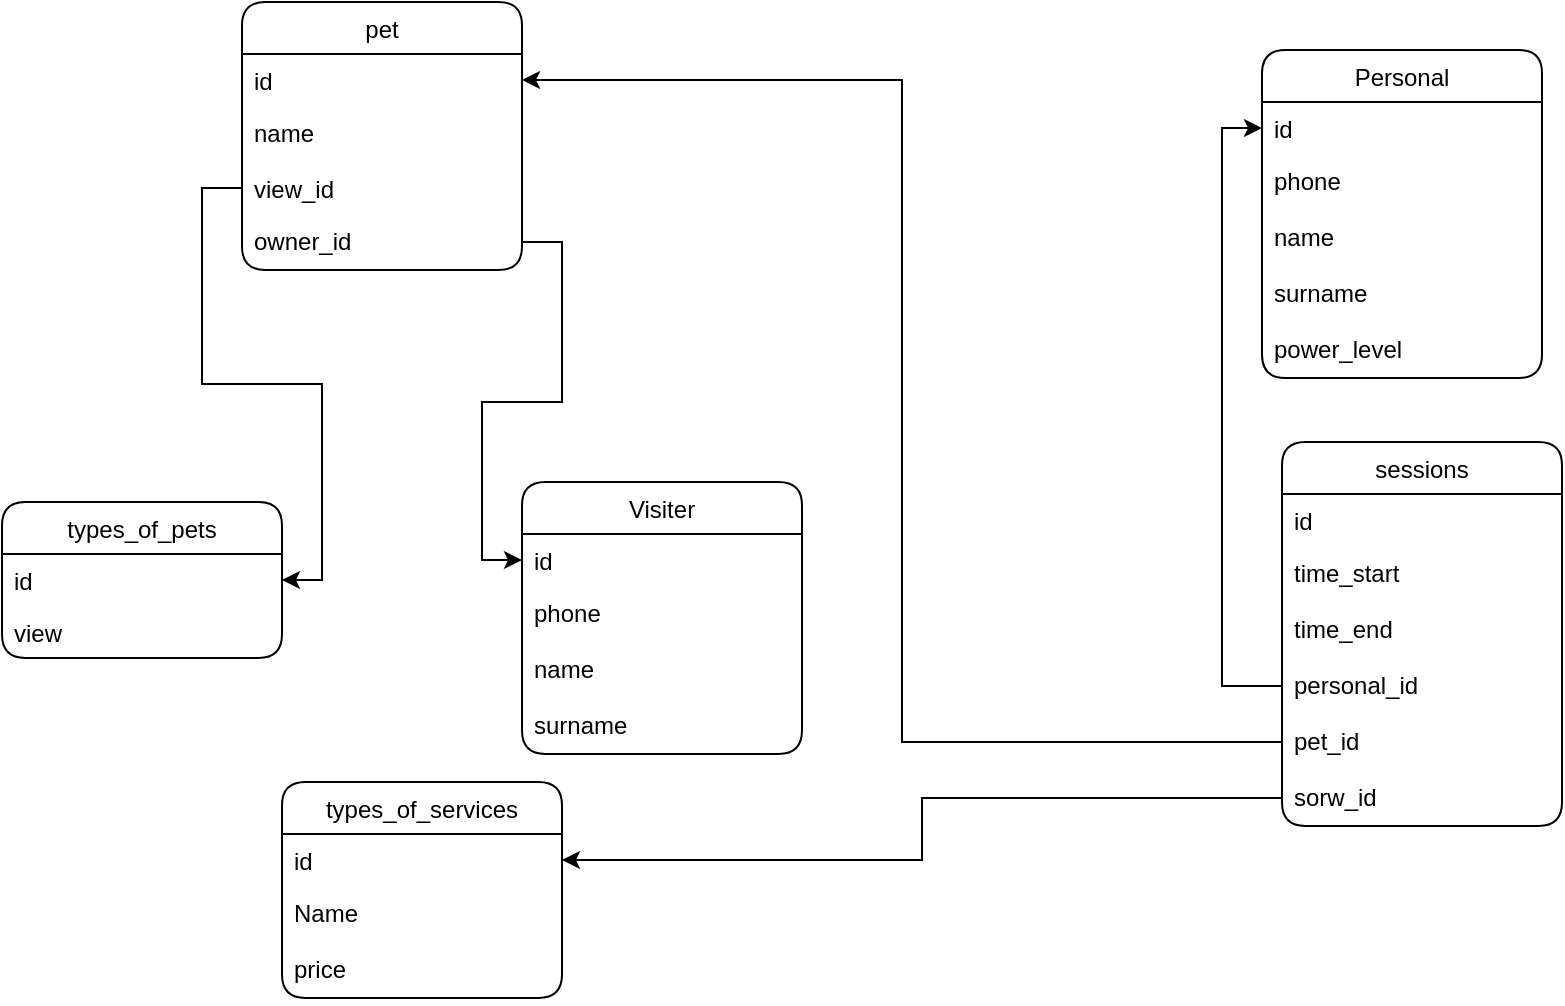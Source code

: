 <mxfile version="20.5.3" type="device"><diagram id="Ulc002I4-CXRg7rzfWcE" name="Страница 1"><mxGraphModel dx="1502" dy="724" grid="1" gridSize="10" guides="1" tooltips="1" connect="1" arrows="1" fold="1" page="1" pageScale="1" pageWidth="827" pageHeight="1169" math="0" shadow="0"><root><mxCell id="0"/><mxCell id="1" parent="0"/><mxCell id="hzGDxLUB0dOeA8XzOo1Z-1" value="types_of_pets" style="swimlane;fontStyle=0;childLayout=stackLayout;horizontal=1;startSize=26;fillColor=none;horizontalStack=0;resizeParent=1;resizeParentMax=0;resizeLast=0;collapsible=1;marginBottom=0;rounded=1;sketch=0;" parent="1" vertex="1"><mxGeometry x="20" y="270" width="140" height="78" as="geometry"/></mxCell><mxCell id="hzGDxLUB0dOeA8XzOo1Z-2" value="id" style="text;strokeColor=none;fillColor=none;align=left;verticalAlign=top;spacingLeft=4;spacingRight=4;overflow=hidden;rotatable=0;points=[[0,0.5],[1,0.5]];portConstraint=eastwest;" parent="hzGDxLUB0dOeA8XzOo1Z-1" vertex="1"><mxGeometry y="26" width="140" height="26" as="geometry"/></mxCell><mxCell id="hzGDxLUB0dOeA8XzOo1Z-3" value="view" style="text;strokeColor=none;fillColor=none;align=left;verticalAlign=top;spacingLeft=4;spacingRight=4;overflow=hidden;rotatable=0;points=[[0,0.5],[1,0.5]];portConstraint=eastwest;rounded=1;sketch=0;" parent="hzGDxLUB0dOeA8XzOo1Z-1" vertex="1"><mxGeometry y="52" width="140" height="26" as="geometry"/></mxCell><mxCell id="hzGDxLUB0dOeA8XzOo1Z-4" value="Visiter" style="swimlane;fontStyle=0;childLayout=stackLayout;horizontal=1;startSize=26;fillColor=none;horizontalStack=0;resizeParent=1;resizeParentMax=0;resizeLast=0;collapsible=1;marginBottom=0;verticalAlign=middle;rounded=1;" parent="1" vertex="1"><mxGeometry x="280" y="260" width="140" height="136" as="geometry"/></mxCell><mxCell id="hzGDxLUB0dOeA8XzOo1Z-5" value="id" style="text;strokeColor=none;fillColor=none;align=left;verticalAlign=top;spacingLeft=4;spacingRight=4;overflow=hidden;rotatable=0;points=[[0,0.5],[1,0.5]];portConstraint=eastwest;" parent="hzGDxLUB0dOeA8XzOo1Z-4" vertex="1"><mxGeometry y="26" width="140" height="26" as="geometry"/></mxCell><mxCell id="hzGDxLUB0dOeA8XzOo1Z-6" value="phone" style="text;strokeColor=none;fillColor=none;align=left;verticalAlign=top;spacingLeft=4;spacingRight=4;overflow=hidden;rotatable=0;points=[[0,0.5],[1,0.5]];portConstraint=eastwest;" parent="hzGDxLUB0dOeA8XzOo1Z-4" vertex="1"><mxGeometry y="52" width="140" height="28" as="geometry"/></mxCell><mxCell id="hzGDxLUB0dOeA8XzOo1Z-7" value="name" style="text;strokeColor=none;fillColor=none;align=left;verticalAlign=top;spacingLeft=4;spacingRight=4;overflow=hidden;rotatable=0;points=[[0,0.5],[1,0.5]];portConstraint=eastwest;" parent="hzGDxLUB0dOeA8XzOo1Z-4" vertex="1"><mxGeometry y="80" width="140" height="28" as="geometry"/></mxCell><mxCell id="hzGDxLUB0dOeA8XzOo1Z-8" value="surname" style="text;strokeColor=none;fillColor=none;align=left;verticalAlign=top;spacingLeft=4;spacingRight=4;overflow=hidden;rotatable=0;points=[[0,0.5],[1,0.5]];portConstraint=eastwest;" parent="hzGDxLUB0dOeA8XzOo1Z-4" vertex="1"><mxGeometry y="108" width="140" height="28" as="geometry"/></mxCell><mxCell id="hzGDxLUB0dOeA8XzOo1Z-9" value="types_of_services" style="swimlane;fontStyle=0;childLayout=stackLayout;horizontal=1;startSize=26;fillColor=none;horizontalStack=0;resizeParent=1;resizeParentMax=0;resizeLast=0;collapsible=1;marginBottom=0;verticalAlign=middle;rounded=1;" parent="1" vertex="1"><mxGeometry x="160" y="410" width="140" height="108" as="geometry"/></mxCell><mxCell id="hzGDxLUB0dOeA8XzOo1Z-10" value="id" style="text;strokeColor=none;fillColor=none;align=left;verticalAlign=top;spacingLeft=4;spacingRight=4;overflow=hidden;rotatable=0;points=[[0,0.5],[1,0.5]];portConstraint=eastwest;" parent="hzGDxLUB0dOeA8XzOo1Z-9" vertex="1"><mxGeometry y="26" width="140" height="26" as="geometry"/></mxCell><mxCell id="hzGDxLUB0dOeA8XzOo1Z-11" value="Name" style="text;strokeColor=none;fillColor=none;align=left;verticalAlign=top;spacingLeft=4;spacingRight=4;overflow=hidden;rotatable=0;points=[[0,0.5],[1,0.5]];portConstraint=eastwest;" parent="hzGDxLUB0dOeA8XzOo1Z-9" vertex="1"><mxGeometry y="52" width="140" height="28" as="geometry"/></mxCell><mxCell id="hzGDxLUB0dOeA8XzOo1Z-12" value="price" style="text;strokeColor=none;fillColor=none;align=left;verticalAlign=top;spacingLeft=4;spacingRight=4;overflow=hidden;rotatable=0;points=[[0,0.5],[1,0.5]];portConstraint=eastwest;" parent="hzGDxLUB0dOeA8XzOo1Z-9" vertex="1"><mxGeometry y="80" width="140" height="28" as="geometry"/></mxCell><mxCell id="hzGDxLUB0dOeA8XzOo1Z-14" value="sessions" style="swimlane;fontStyle=0;childLayout=stackLayout;horizontal=1;startSize=26;fillColor=none;horizontalStack=0;resizeParent=1;resizeParentMax=0;resizeLast=0;collapsible=1;marginBottom=0;verticalAlign=middle;rounded=1;" parent="1" vertex="1"><mxGeometry x="660" y="240" width="140" height="192" as="geometry"/></mxCell><mxCell id="hzGDxLUB0dOeA8XzOo1Z-15" value="id" style="text;strokeColor=none;fillColor=none;align=left;verticalAlign=top;spacingLeft=4;spacingRight=4;overflow=hidden;rotatable=0;points=[[0,0.5],[1,0.5]];portConstraint=eastwest;" parent="hzGDxLUB0dOeA8XzOo1Z-14" vertex="1"><mxGeometry y="26" width="140" height="26" as="geometry"/></mxCell><mxCell id="hzGDxLUB0dOeA8XzOo1Z-16" value="time_start" style="text;strokeColor=none;fillColor=none;align=left;verticalAlign=top;spacingLeft=4;spacingRight=4;overflow=hidden;rotatable=0;points=[[0,0.5],[1,0.5]];portConstraint=eastwest;" parent="hzGDxLUB0dOeA8XzOo1Z-14" vertex="1"><mxGeometry y="52" width="140" height="28" as="geometry"/></mxCell><mxCell id="hzGDxLUB0dOeA8XzOo1Z-17" value="time_end" style="text;strokeColor=none;fillColor=none;align=left;verticalAlign=top;spacingLeft=4;spacingRight=4;overflow=hidden;rotatable=0;points=[[0,0.5],[1,0.5]];portConstraint=eastwest;" parent="hzGDxLUB0dOeA8XzOo1Z-14" vertex="1"><mxGeometry y="80" width="140" height="28" as="geometry"/></mxCell><mxCell id="hzGDxLUB0dOeA8XzOo1Z-18" value="personal_id" style="text;strokeColor=none;fillColor=none;align=left;verticalAlign=top;spacingLeft=4;spacingRight=4;overflow=hidden;rotatable=0;points=[[0,0.5],[1,0.5]];portConstraint=eastwest;" parent="hzGDxLUB0dOeA8XzOo1Z-14" vertex="1"><mxGeometry y="108" width="140" height="28" as="geometry"/></mxCell><mxCell id="hzGDxLUB0dOeA8XzOo1Z-19" value="pet_id" style="text;strokeColor=none;fillColor=none;align=left;verticalAlign=top;spacingLeft=4;spacingRight=4;overflow=hidden;rotatable=0;points=[[0,0.5],[1,0.5]];portConstraint=eastwest;" parent="hzGDxLUB0dOeA8XzOo1Z-14" vertex="1"><mxGeometry y="136" width="140" height="28" as="geometry"/></mxCell><mxCell id="w4jxUSYiwrgpw0Ipyg5D-36" value="sorw_id" style="text;strokeColor=none;fillColor=none;align=left;verticalAlign=top;spacingLeft=4;spacingRight=4;overflow=hidden;rotatable=0;points=[[0,0.5],[1,0.5]];portConstraint=eastwest;" vertex="1" parent="hzGDxLUB0dOeA8XzOo1Z-14"><mxGeometry y="164" width="140" height="28" as="geometry"/></mxCell><mxCell id="hzGDxLUB0dOeA8XzOo1Z-23" value="Personal" style="swimlane;fontStyle=0;childLayout=stackLayout;horizontal=1;startSize=26;fillColor=none;horizontalStack=0;resizeParent=1;resizeParentMax=0;resizeLast=0;collapsible=1;marginBottom=0;verticalAlign=middle;rounded=1;" parent="1" vertex="1"><mxGeometry x="650" y="44" width="140" height="164" as="geometry"/></mxCell><mxCell id="hzGDxLUB0dOeA8XzOo1Z-24" value="id" style="text;strokeColor=none;fillColor=none;align=left;verticalAlign=top;spacingLeft=4;spacingRight=4;overflow=hidden;rotatable=0;points=[[0,0.5],[1,0.5]];portConstraint=eastwest;" parent="hzGDxLUB0dOeA8XzOo1Z-23" vertex="1"><mxGeometry y="26" width="140" height="26" as="geometry"/></mxCell><mxCell id="hzGDxLUB0dOeA8XzOo1Z-25" value="phone" style="text;strokeColor=none;fillColor=none;align=left;verticalAlign=top;spacingLeft=4;spacingRight=4;overflow=hidden;rotatable=0;points=[[0,0.5],[1,0.5]];portConstraint=eastwest;" parent="hzGDxLUB0dOeA8XzOo1Z-23" vertex="1"><mxGeometry y="52" width="140" height="28" as="geometry"/></mxCell><mxCell id="hzGDxLUB0dOeA8XzOo1Z-26" value="name" style="text;strokeColor=none;fillColor=none;align=left;verticalAlign=top;spacingLeft=4;spacingRight=4;overflow=hidden;rotatable=0;points=[[0,0.5],[1,0.5]];portConstraint=eastwest;" parent="hzGDxLUB0dOeA8XzOo1Z-23" vertex="1"><mxGeometry y="80" width="140" height="28" as="geometry"/></mxCell><mxCell id="hzGDxLUB0dOeA8XzOo1Z-27" value="surname" style="text;strokeColor=none;fillColor=none;align=left;verticalAlign=top;spacingLeft=4;spacingRight=4;overflow=hidden;rotatable=0;points=[[0,0.5],[1,0.5]];portConstraint=eastwest;" parent="hzGDxLUB0dOeA8XzOo1Z-23" vertex="1"><mxGeometry y="108" width="140" height="28" as="geometry"/></mxCell><mxCell id="hzGDxLUB0dOeA8XzOo1Z-28" value="power_level" style="text;strokeColor=none;fillColor=none;align=left;verticalAlign=top;spacingLeft=4;spacingRight=4;overflow=hidden;rotatable=0;points=[[0,0.5],[1,0.5]];portConstraint=eastwest;" parent="hzGDxLUB0dOeA8XzOo1Z-23" vertex="1"><mxGeometry y="136" width="140" height="28" as="geometry"/></mxCell><mxCell id="w4jxUSYiwrgpw0Ipyg5D-31" value="pet" style="swimlane;fontStyle=0;childLayout=stackLayout;horizontal=1;startSize=26;fillColor=none;horizontalStack=0;resizeParent=1;resizeParentMax=0;resizeLast=0;collapsible=1;marginBottom=0;rounded=1;sketch=0;" vertex="1" parent="1"><mxGeometry x="140" y="20" width="140" height="134" as="geometry"/></mxCell><mxCell id="w4jxUSYiwrgpw0Ipyg5D-32" value="id" style="text;strokeColor=none;fillColor=none;align=left;verticalAlign=top;spacingLeft=4;spacingRight=4;overflow=hidden;rotatable=0;points=[[0,0.5],[1,0.5]];portConstraint=eastwest;" vertex="1" parent="w4jxUSYiwrgpw0Ipyg5D-31"><mxGeometry y="26" width="140" height="26" as="geometry"/></mxCell><mxCell id="w4jxUSYiwrgpw0Ipyg5D-35" value="name" style="text;strokeColor=none;fillColor=none;align=left;verticalAlign=top;spacingLeft=4;spacingRight=4;overflow=hidden;rotatable=0;points=[[0,0.5],[1,0.5]];portConstraint=eastwest;rounded=1;sketch=0;" vertex="1" parent="w4jxUSYiwrgpw0Ipyg5D-31"><mxGeometry y="52" width="140" height="28" as="geometry"/></mxCell><mxCell id="w4jxUSYiwrgpw0Ipyg5D-34" value="view_id" style="text;strokeColor=none;fillColor=none;align=left;verticalAlign=top;spacingLeft=4;spacingRight=4;overflow=hidden;rotatable=0;points=[[0,0.5],[1,0.5]];portConstraint=eastwest;rounded=1;sketch=0;" vertex="1" parent="w4jxUSYiwrgpw0Ipyg5D-31"><mxGeometry y="80" width="140" height="26" as="geometry"/></mxCell><mxCell id="w4jxUSYiwrgpw0Ipyg5D-33" value="owner_id" style="text;strokeColor=none;fillColor=none;align=left;verticalAlign=top;spacingLeft=4;spacingRight=4;overflow=hidden;rotatable=0;points=[[0,0.5],[1,0.5]];portConstraint=eastwest;rounded=1;sketch=0;" vertex="1" parent="w4jxUSYiwrgpw0Ipyg5D-31"><mxGeometry y="106" width="140" height="28" as="geometry"/></mxCell><mxCell id="w4jxUSYiwrgpw0Ipyg5D-48" value="" style="edgeStyle=orthogonalEdgeStyle;rounded=0;orthogonalLoop=1;jettySize=auto;html=1;entryX=1;entryY=0.5;entryDx=0;entryDy=0;exitX=0;exitY=0.5;exitDx=0;exitDy=0;" edge="1" parent="1" source="w4jxUSYiwrgpw0Ipyg5D-34" target="hzGDxLUB0dOeA8XzOo1Z-2"><mxGeometry relative="1" as="geometry"><mxPoint x="220" y="224" as="sourcePoint"/><mxPoint x="190" y="197" as="targetPoint"/></mxGeometry></mxCell><mxCell id="w4jxUSYiwrgpw0Ipyg5D-49" value="" style="edgeStyle=orthogonalEdgeStyle;rounded=0;orthogonalLoop=1;jettySize=auto;html=1;entryX=0;entryY=0.5;entryDx=0;entryDy=0;exitX=1;exitY=0.5;exitDx=0;exitDy=0;" edge="1" parent="1" source="w4jxUSYiwrgpw0Ipyg5D-33" target="hzGDxLUB0dOeA8XzOo1Z-5"><mxGeometry relative="1" as="geometry"><mxPoint x="210" y="76" as="sourcePoint"/><mxPoint x="180" y="49" as="targetPoint"/></mxGeometry></mxCell><mxCell id="w4jxUSYiwrgpw0Ipyg5D-50" value="" style="edgeStyle=orthogonalEdgeStyle;rounded=0;orthogonalLoop=1;jettySize=auto;html=1;entryX=0;entryY=0.5;entryDx=0;entryDy=0;exitX=0;exitY=0.5;exitDx=0;exitDy=0;" edge="1" parent="1" source="hzGDxLUB0dOeA8XzOo1Z-18" target="hzGDxLUB0dOeA8XzOo1Z-24"><mxGeometry relative="1" as="geometry"><mxPoint x="560" y="378" as="sourcePoint"/><mxPoint x="530" y="351" as="targetPoint"/></mxGeometry></mxCell><mxCell id="w4jxUSYiwrgpw0Ipyg5D-51" value="" style="edgeStyle=orthogonalEdgeStyle;rounded=0;orthogonalLoop=1;jettySize=auto;html=1;entryX=1;entryY=0.5;entryDx=0;entryDy=0;exitX=0;exitY=0.5;exitDx=0;exitDy=0;" edge="1" parent="1" source="hzGDxLUB0dOeA8XzOo1Z-19" target="w4jxUSYiwrgpw0Ipyg5D-32"><mxGeometry relative="1" as="geometry"><mxPoint x="560" y="465" as="sourcePoint"/><mxPoint x="530" y="438" as="targetPoint"/></mxGeometry></mxCell><mxCell id="w4jxUSYiwrgpw0Ipyg5D-52" value="" style="edgeStyle=orthogonalEdgeStyle;rounded=0;orthogonalLoop=1;jettySize=auto;html=1;entryX=1;entryY=0.5;entryDx=0;entryDy=0;exitX=0;exitY=0.5;exitDx=0;exitDy=0;" edge="1" parent="1" source="w4jxUSYiwrgpw0Ipyg5D-36" target="hzGDxLUB0dOeA8XzOo1Z-10"><mxGeometry relative="1" as="geometry"><mxPoint x="530" y="507" as="sourcePoint"/><mxPoint x="500" y="480" as="targetPoint"/></mxGeometry></mxCell></root></mxGraphModel></diagram></mxfile>